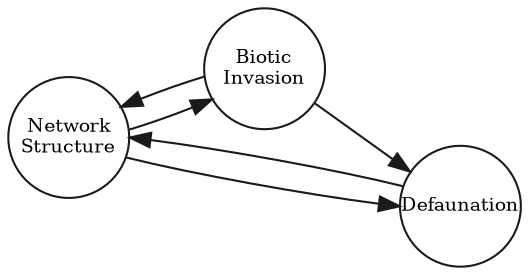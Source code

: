 digraph{
	
	graph [rankdir = LR]
	
	node [fixedsize = TRUE, shape = circle, width = 0.8, fontsize = 9, color = grey10]
	ns [label = "Network\nStructure"] 
	bi [label = "Biotic\nInvasion"]
	df [label = "Defaunation"]
	
	edge [color = grey10]
	ns -> bi
	bi -> ns
	df -> ns
	ns -> df
	bi -> df
}

